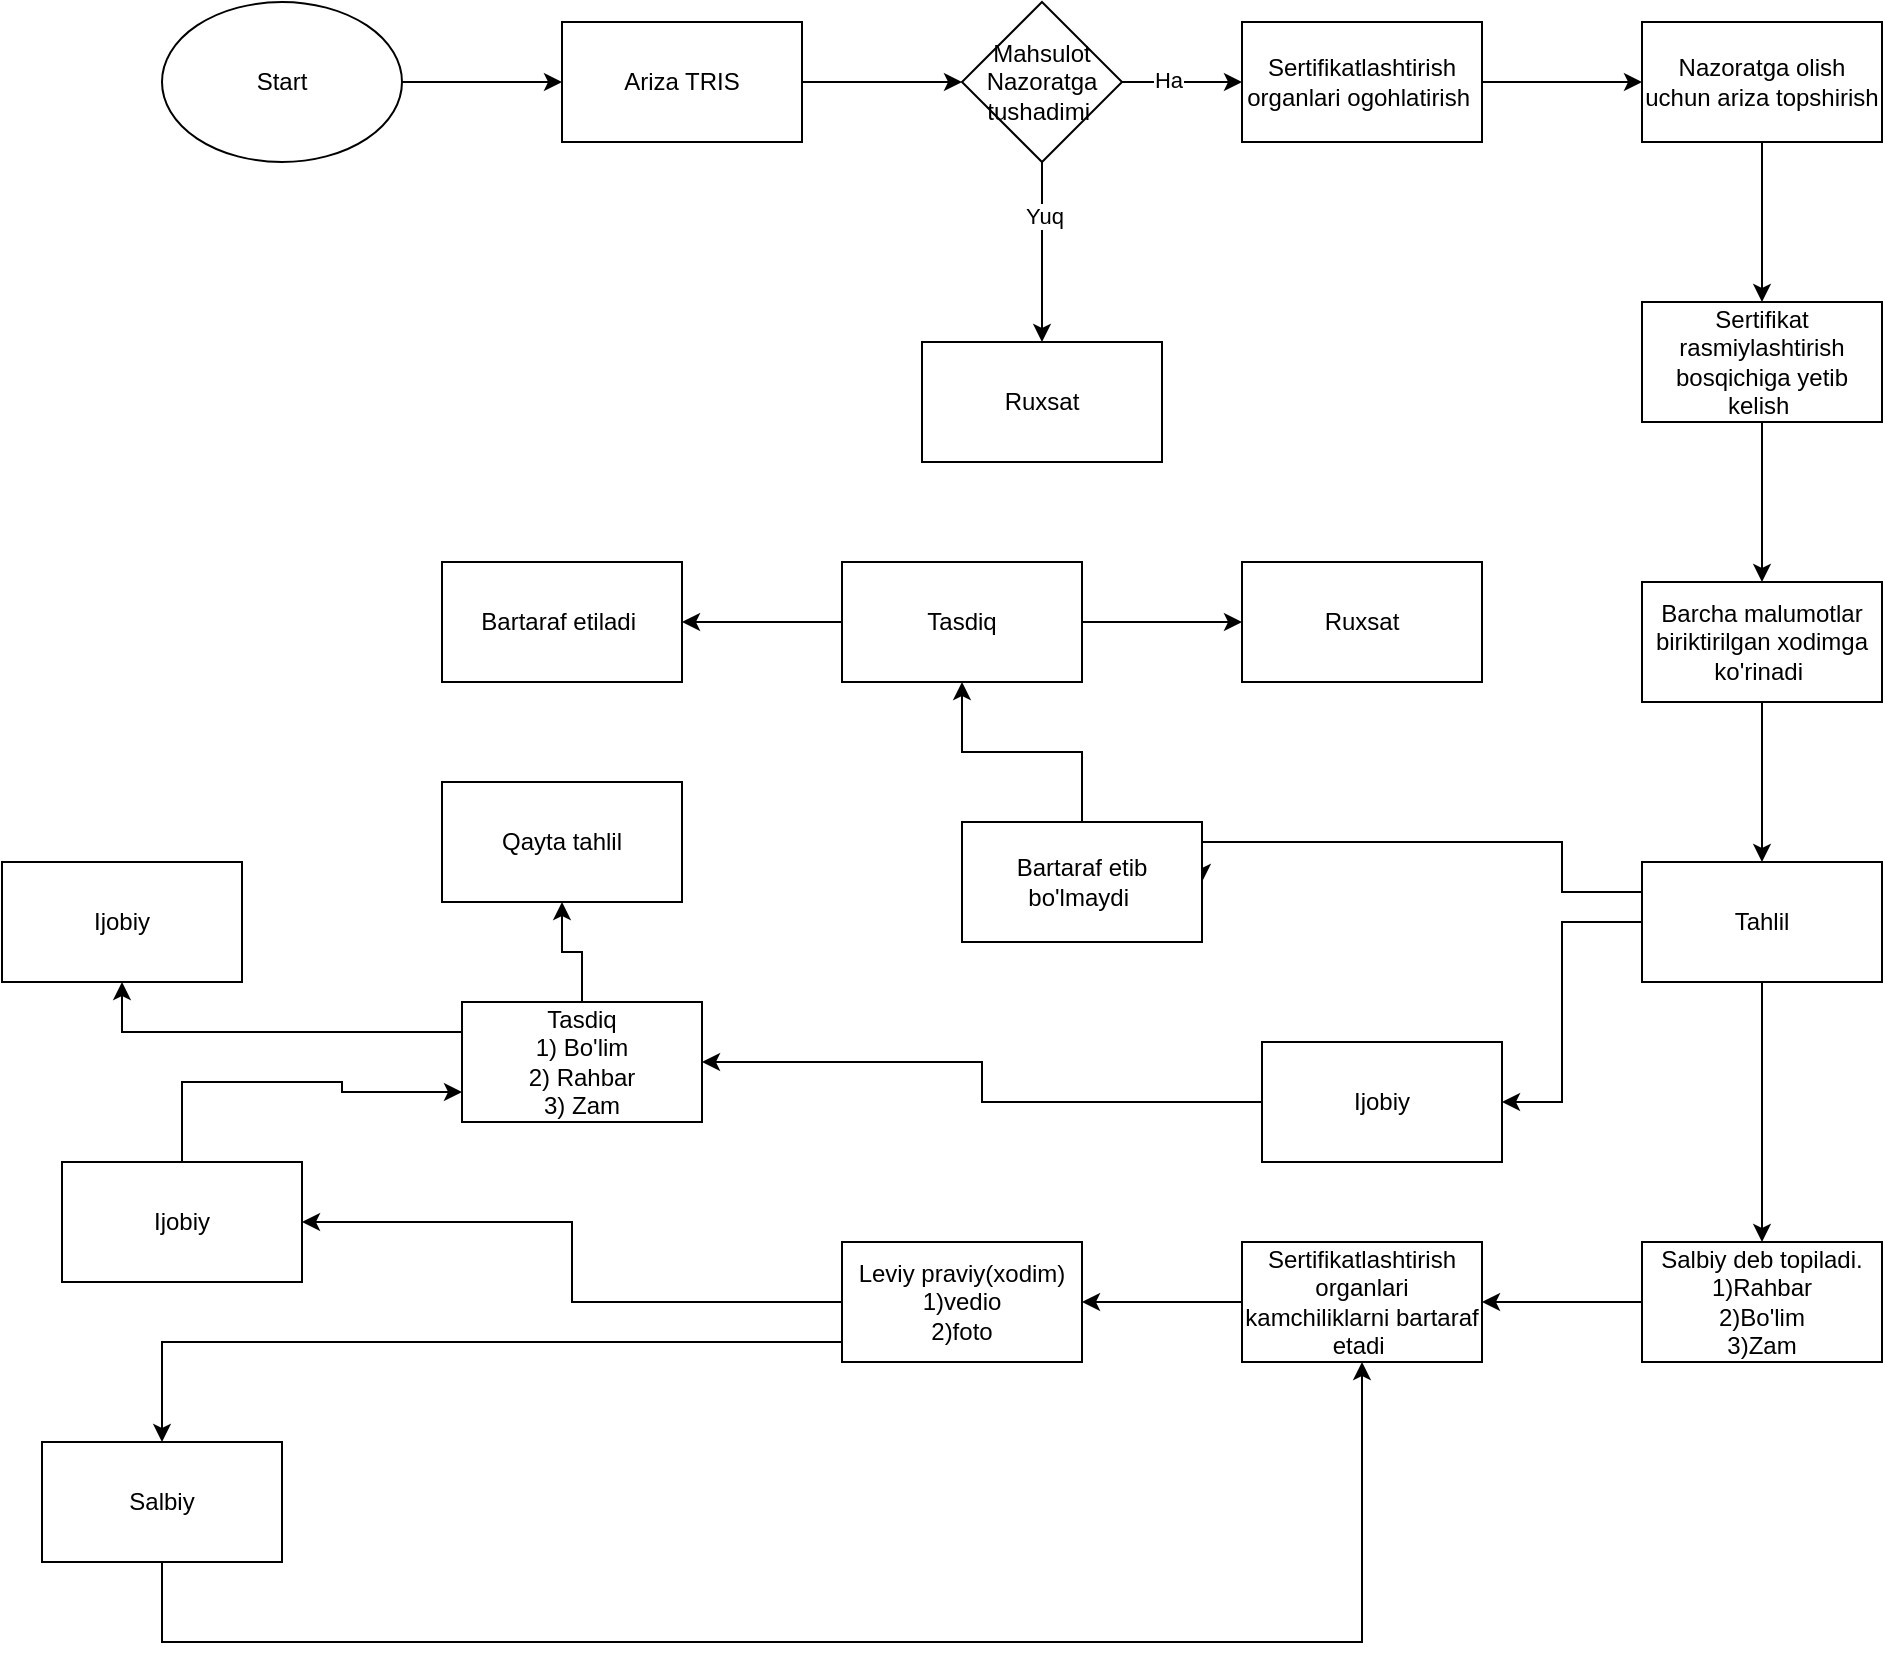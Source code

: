 <mxfile version="26.0.16">
  <diagram name="Page-1" id="hzd-D19eXIjFkVym1N0B">
    <mxGraphModel dx="2270" dy="887" grid="1" gridSize="10" guides="1" tooltips="1" connect="1" arrows="1" fold="1" page="1" pageScale="1" pageWidth="583" pageHeight="827" math="0" shadow="0">
      <root>
        <mxCell id="0" />
        <mxCell id="1" parent="0" />
        <mxCell id="1Q9HpyoO4BaZ_d1kJ7cU-3" value="" style="edgeStyle=orthogonalEdgeStyle;rounded=0;orthogonalLoop=1;jettySize=auto;html=1;" edge="1" parent="1" source="1Q9HpyoO4BaZ_d1kJ7cU-1" target="1Q9HpyoO4BaZ_d1kJ7cU-2">
          <mxGeometry relative="1" as="geometry" />
        </mxCell>
        <mxCell id="1Q9HpyoO4BaZ_d1kJ7cU-1" value="Start" style="ellipse;whiteSpace=wrap;html=1;" vertex="1" parent="1">
          <mxGeometry x="70" y="120" width="120" height="80" as="geometry" />
        </mxCell>
        <mxCell id="1Q9HpyoO4BaZ_d1kJ7cU-5" value="" style="edgeStyle=orthogonalEdgeStyle;rounded=0;orthogonalLoop=1;jettySize=auto;html=1;entryX=0;entryY=0.5;entryDx=0;entryDy=0;" edge="1" parent="1" source="1Q9HpyoO4BaZ_d1kJ7cU-2" target="1Q9HpyoO4BaZ_d1kJ7cU-6">
          <mxGeometry relative="1" as="geometry">
            <mxPoint x="470" y="160" as="targetPoint" />
          </mxGeometry>
        </mxCell>
        <mxCell id="1Q9HpyoO4BaZ_d1kJ7cU-2" value="Ariza TRIS" style="whiteSpace=wrap;html=1;" vertex="1" parent="1">
          <mxGeometry x="270" y="130" width="120" height="60" as="geometry" />
        </mxCell>
        <mxCell id="1Q9HpyoO4BaZ_d1kJ7cU-9" value="" style="edgeStyle=orthogonalEdgeStyle;rounded=0;orthogonalLoop=1;jettySize=auto;html=1;" edge="1" parent="1" source="1Q9HpyoO4BaZ_d1kJ7cU-6" target="1Q9HpyoO4BaZ_d1kJ7cU-8">
          <mxGeometry relative="1" as="geometry" />
        </mxCell>
        <mxCell id="1Q9HpyoO4BaZ_d1kJ7cU-10" value="Yuq" style="edgeLabel;html=1;align=center;verticalAlign=middle;resizable=0;points=[];" vertex="1" connectable="0" parent="1Q9HpyoO4BaZ_d1kJ7cU-9">
          <mxGeometry x="-0.413" y="1" relative="1" as="geometry">
            <mxPoint as="offset" />
          </mxGeometry>
        </mxCell>
        <mxCell id="1Q9HpyoO4BaZ_d1kJ7cU-12" value="" style="edgeStyle=orthogonalEdgeStyle;rounded=0;orthogonalLoop=1;jettySize=auto;html=1;" edge="1" parent="1" source="1Q9HpyoO4BaZ_d1kJ7cU-6" target="1Q9HpyoO4BaZ_d1kJ7cU-11">
          <mxGeometry relative="1" as="geometry" />
        </mxCell>
        <mxCell id="1Q9HpyoO4BaZ_d1kJ7cU-13" value="Ha" style="edgeLabel;html=1;align=center;verticalAlign=middle;resizable=0;points=[];" vertex="1" connectable="0" parent="1Q9HpyoO4BaZ_d1kJ7cU-12">
          <mxGeometry x="-0.253" y="1" relative="1" as="geometry">
            <mxPoint as="offset" />
          </mxGeometry>
        </mxCell>
        <mxCell id="1Q9HpyoO4BaZ_d1kJ7cU-6" value="Mahsulot Nazoratga tushadimi&amp;nbsp;" style="rhombus;whiteSpace=wrap;html=1;" vertex="1" parent="1">
          <mxGeometry x="470" y="120" width="80" height="80" as="geometry" />
        </mxCell>
        <mxCell id="1Q9HpyoO4BaZ_d1kJ7cU-8" value="Ruxsat" style="whiteSpace=wrap;html=1;" vertex="1" parent="1">
          <mxGeometry x="450" y="290" width="120" height="60" as="geometry" />
        </mxCell>
        <mxCell id="1Q9HpyoO4BaZ_d1kJ7cU-15" value="" style="edgeStyle=orthogonalEdgeStyle;rounded=0;orthogonalLoop=1;jettySize=auto;html=1;" edge="1" parent="1" source="1Q9HpyoO4BaZ_d1kJ7cU-11" target="1Q9HpyoO4BaZ_d1kJ7cU-14">
          <mxGeometry relative="1" as="geometry" />
        </mxCell>
        <mxCell id="1Q9HpyoO4BaZ_d1kJ7cU-11" value="Sertifikatlashtirish organlari ogohlatirish&lt;span style=&quot;background-color: transparent; color: light-dark(rgb(0, 0, 0), rgb(255, 255, 255));&quot;&gt;&amp;nbsp;&lt;/span&gt;" style="whiteSpace=wrap;html=1;" vertex="1" parent="1">
          <mxGeometry x="610" y="130" width="120" height="60" as="geometry" />
        </mxCell>
        <mxCell id="1Q9HpyoO4BaZ_d1kJ7cU-17" value="" style="edgeStyle=orthogonalEdgeStyle;rounded=0;orthogonalLoop=1;jettySize=auto;html=1;" edge="1" parent="1" source="1Q9HpyoO4BaZ_d1kJ7cU-14" target="1Q9HpyoO4BaZ_d1kJ7cU-16">
          <mxGeometry relative="1" as="geometry" />
        </mxCell>
        <mxCell id="1Q9HpyoO4BaZ_d1kJ7cU-14" value="Nazoratga olish uchun ariza topshirish" style="whiteSpace=wrap;html=1;" vertex="1" parent="1">
          <mxGeometry x="810" y="130" width="120" height="60" as="geometry" />
        </mxCell>
        <mxCell id="1Q9HpyoO4BaZ_d1kJ7cU-19" value="" style="edgeStyle=orthogonalEdgeStyle;rounded=0;orthogonalLoop=1;jettySize=auto;html=1;" edge="1" parent="1" source="1Q9HpyoO4BaZ_d1kJ7cU-16" target="1Q9HpyoO4BaZ_d1kJ7cU-18">
          <mxGeometry relative="1" as="geometry" />
        </mxCell>
        <mxCell id="1Q9HpyoO4BaZ_d1kJ7cU-16" value="Sertifikat rasmiylashtirish bosqichiga yetib kelish&amp;nbsp;" style="whiteSpace=wrap;html=1;" vertex="1" parent="1">
          <mxGeometry x="810" y="270" width="120" height="60" as="geometry" />
        </mxCell>
        <mxCell id="1Q9HpyoO4BaZ_d1kJ7cU-21" value="" style="edgeStyle=orthogonalEdgeStyle;rounded=0;orthogonalLoop=1;jettySize=auto;html=1;" edge="1" parent="1" source="1Q9HpyoO4BaZ_d1kJ7cU-18" target="1Q9HpyoO4BaZ_d1kJ7cU-20">
          <mxGeometry relative="1" as="geometry" />
        </mxCell>
        <mxCell id="1Q9HpyoO4BaZ_d1kJ7cU-18" value="Barcha malumotlar biriktirilgan xodimga ko&#39;rinadi&amp;nbsp;" style="whiteSpace=wrap;html=1;" vertex="1" parent="1">
          <mxGeometry x="810" y="410" width="120" height="60" as="geometry" />
        </mxCell>
        <mxCell id="1Q9HpyoO4BaZ_d1kJ7cU-23" value="" style="edgeStyle=orthogonalEdgeStyle;rounded=0;orthogonalLoop=1;jettySize=auto;html=1;" edge="1" parent="1" source="1Q9HpyoO4BaZ_d1kJ7cU-20" target="1Q9HpyoO4BaZ_d1kJ7cU-22">
          <mxGeometry relative="1" as="geometry" />
        </mxCell>
        <mxCell id="1Q9HpyoO4BaZ_d1kJ7cU-25" value="" style="edgeStyle=orthogonalEdgeStyle;rounded=0;orthogonalLoop=1;jettySize=auto;html=1;" edge="1" parent="1" source="1Q9HpyoO4BaZ_d1kJ7cU-20" target="1Q9HpyoO4BaZ_d1kJ7cU-24">
          <mxGeometry relative="1" as="geometry">
            <Array as="points">
              <mxPoint x="770" y="580" />
              <mxPoint x="770" y="670" />
            </Array>
          </mxGeometry>
        </mxCell>
        <mxCell id="1Q9HpyoO4BaZ_d1kJ7cU-26" style="edgeStyle=orthogonalEdgeStyle;rounded=0;orthogonalLoop=1;jettySize=auto;html=1;exitX=0;exitY=0.25;exitDx=0;exitDy=0;entryX=1;entryY=0.5;entryDx=0;entryDy=0;" edge="1" parent="1" source="1Q9HpyoO4BaZ_d1kJ7cU-20" target="1Q9HpyoO4BaZ_d1kJ7cU-27">
          <mxGeometry relative="1" as="geometry">
            <mxPoint x="730" y="500" as="targetPoint" />
            <Array as="points">
              <mxPoint x="770" y="565" />
              <mxPoint x="770" y="540" />
            </Array>
          </mxGeometry>
        </mxCell>
        <mxCell id="1Q9HpyoO4BaZ_d1kJ7cU-20" value="Tahlil" style="whiteSpace=wrap;html=1;" vertex="1" parent="1">
          <mxGeometry x="810" y="550" width="120" height="60" as="geometry" />
        </mxCell>
        <mxCell id="1Q9HpyoO4BaZ_d1kJ7cU-40" value="" style="edgeStyle=orthogonalEdgeStyle;rounded=0;orthogonalLoop=1;jettySize=auto;html=1;" edge="1" parent="1" source="1Q9HpyoO4BaZ_d1kJ7cU-22" target="1Q9HpyoO4BaZ_d1kJ7cU-39">
          <mxGeometry relative="1" as="geometry" />
        </mxCell>
        <mxCell id="1Q9HpyoO4BaZ_d1kJ7cU-22" value="Salbiy deb topiladi.&lt;div&gt;1)Rahbar&lt;/div&gt;&lt;div&gt;2)Bo&#39;lim&lt;/div&gt;&lt;div&gt;&lt;span style=&quot;background-color: transparent; color: light-dark(rgb(0, 0, 0), rgb(255, 255, 255));&quot;&gt;3)Zam&lt;/span&gt;&lt;/div&gt;" style="whiteSpace=wrap;html=1;" vertex="1" parent="1">
          <mxGeometry x="810" y="740" width="120" height="60" as="geometry" />
        </mxCell>
        <mxCell id="1Q9HpyoO4BaZ_d1kJ7cU-36" value="" style="edgeStyle=orthogonalEdgeStyle;rounded=0;orthogonalLoop=1;jettySize=auto;html=1;" edge="1" parent="1" source="1Q9HpyoO4BaZ_d1kJ7cU-24" target="1Q9HpyoO4BaZ_d1kJ7cU-35">
          <mxGeometry relative="1" as="geometry" />
        </mxCell>
        <mxCell id="1Q9HpyoO4BaZ_d1kJ7cU-24" value="Ijobiy" style="whiteSpace=wrap;html=1;" vertex="1" parent="1">
          <mxGeometry x="620" y="640" width="120" height="60" as="geometry" />
        </mxCell>
        <mxCell id="1Q9HpyoO4BaZ_d1kJ7cU-29" value="" style="edgeStyle=orthogonalEdgeStyle;rounded=0;orthogonalLoop=1;jettySize=auto;html=1;" edge="1" parent="1" source="1Q9HpyoO4BaZ_d1kJ7cU-27" target="1Q9HpyoO4BaZ_d1kJ7cU-28">
          <mxGeometry relative="1" as="geometry" />
        </mxCell>
        <mxCell id="1Q9HpyoO4BaZ_d1kJ7cU-27" value="Bartaraf etib bo&#39;lmaydi&amp;nbsp;" style="rounded=0;whiteSpace=wrap;html=1;" vertex="1" parent="1">
          <mxGeometry x="470" y="530" width="120" height="60" as="geometry" />
        </mxCell>
        <mxCell id="1Q9HpyoO4BaZ_d1kJ7cU-31" value="" style="edgeStyle=orthogonalEdgeStyle;rounded=0;orthogonalLoop=1;jettySize=auto;html=1;" edge="1" parent="1" source="1Q9HpyoO4BaZ_d1kJ7cU-28" target="1Q9HpyoO4BaZ_d1kJ7cU-30">
          <mxGeometry relative="1" as="geometry" />
        </mxCell>
        <mxCell id="1Q9HpyoO4BaZ_d1kJ7cU-34" value="" style="edgeStyle=orthogonalEdgeStyle;rounded=0;orthogonalLoop=1;jettySize=auto;html=1;" edge="1" parent="1" source="1Q9HpyoO4BaZ_d1kJ7cU-28" target="1Q9HpyoO4BaZ_d1kJ7cU-33">
          <mxGeometry relative="1" as="geometry" />
        </mxCell>
        <mxCell id="1Q9HpyoO4BaZ_d1kJ7cU-28" value="Tasdiq" style="whiteSpace=wrap;html=1;rounded=0;" vertex="1" parent="1">
          <mxGeometry x="410" y="400" width="120" height="60" as="geometry" />
        </mxCell>
        <mxCell id="1Q9HpyoO4BaZ_d1kJ7cU-30" value="Ruxsat" style="whiteSpace=wrap;html=1;rounded=0;" vertex="1" parent="1">
          <mxGeometry x="610" y="400" width="120" height="60" as="geometry" />
        </mxCell>
        <mxCell id="1Q9HpyoO4BaZ_d1kJ7cU-33" value="Bartaraf etiladi&amp;nbsp;" style="whiteSpace=wrap;html=1;rounded=0;" vertex="1" parent="1">
          <mxGeometry x="210" y="400" width="120" height="60" as="geometry" />
        </mxCell>
        <mxCell id="1Q9HpyoO4BaZ_d1kJ7cU-51" style="edgeStyle=orthogonalEdgeStyle;rounded=0;orthogonalLoop=1;jettySize=auto;html=1;exitX=0;exitY=0.25;exitDx=0;exitDy=0;entryX=0.5;entryY=1;entryDx=0;entryDy=0;" edge="1" parent="1" source="1Q9HpyoO4BaZ_d1kJ7cU-35" target="1Q9HpyoO4BaZ_d1kJ7cU-52">
          <mxGeometry relative="1" as="geometry">
            <mxPoint x="280" y="620" as="targetPoint" />
          </mxGeometry>
        </mxCell>
        <mxCell id="1Q9HpyoO4BaZ_d1kJ7cU-55" value="" style="edgeStyle=orthogonalEdgeStyle;rounded=0;orthogonalLoop=1;jettySize=auto;html=1;" edge="1" parent="1" source="1Q9HpyoO4BaZ_d1kJ7cU-35" target="1Q9HpyoO4BaZ_d1kJ7cU-54">
          <mxGeometry relative="1" as="geometry" />
        </mxCell>
        <mxCell id="1Q9HpyoO4BaZ_d1kJ7cU-35" value="Tasdiq&lt;div&gt;1) Bo&#39;lim&lt;/div&gt;&lt;div&gt;2) Rahbar&lt;/div&gt;&lt;div&gt;3) Zam&lt;/div&gt;" style="whiteSpace=wrap;html=1;" vertex="1" parent="1">
          <mxGeometry x="220" y="620" width="120" height="60" as="geometry" />
        </mxCell>
        <mxCell id="1Q9HpyoO4BaZ_d1kJ7cU-42" value="" style="edgeStyle=orthogonalEdgeStyle;rounded=0;orthogonalLoop=1;jettySize=auto;html=1;" edge="1" parent="1" source="1Q9HpyoO4BaZ_d1kJ7cU-39" target="1Q9HpyoO4BaZ_d1kJ7cU-41">
          <mxGeometry relative="1" as="geometry" />
        </mxCell>
        <mxCell id="1Q9HpyoO4BaZ_d1kJ7cU-39" value="Sertifikatlashtirish organlari kamchiliklarni bartaraf etadi&amp;nbsp;" style="whiteSpace=wrap;html=1;" vertex="1" parent="1">
          <mxGeometry x="610" y="740" width="120" height="60" as="geometry" />
        </mxCell>
        <mxCell id="1Q9HpyoO4BaZ_d1kJ7cU-44" value="" style="edgeStyle=orthogonalEdgeStyle;rounded=0;orthogonalLoop=1;jettySize=auto;html=1;" edge="1" parent="1" source="1Q9HpyoO4BaZ_d1kJ7cU-41" target="1Q9HpyoO4BaZ_d1kJ7cU-43">
          <mxGeometry relative="1" as="geometry">
            <Array as="points">
              <mxPoint x="70" y="790" />
            </Array>
          </mxGeometry>
        </mxCell>
        <mxCell id="1Q9HpyoO4BaZ_d1kJ7cU-47" style="edgeStyle=orthogonalEdgeStyle;rounded=0;orthogonalLoop=1;jettySize=auto;html=1;entryX=1;entryY=0.5;entryDx=0;entryDy=0;" edge="1" parent="1" source="1Q9HpyoO4BaZ_d1kJ7cU-41" target="1Q9HpyoO4BaZ_d1kJ7cU-48">
          <mxGeometry relative="1" as="geometry">
            <mxPoint x="340" y="740" as="targetPoint" />
          </mxGeometry>
        </mxCell>
        <mxCell id="1Q9HpyoO4BaZ_d1kJ7cU-41" value="Leviy praviy(xodim)&lt;div&gt;1)vedio&lt;/div&gt;&lt;div&gt;&lt;span style=&quot;background-color: transparent; color: light-dark(rgb(0, 0, 0), rgb(255, 255, 255));&quot;&gt;2)foto&lt;/span&gt;&lt;/div&gt;" style="whiteSpace=wrap;html=1;" vertex="1" parent="1">
          <mxGeometry x="410" y="740" width="120" height="60" as="geometry" />
        </mxCell>
        <mxCell id="1Q9HpyoO4BaZ_d1kJ7cU-43" value="Salbiy" style="whiteSpace=wrap;html=1;" vertex="1" parent="1">
          <mxGeometry x="10" y="840" width="120" height="60" as="geometry" />
        </mxCell>
        <mxCell id="1Q9HpyoO4BaZ_d1kJ7cU-46" style="edgeStyle=orthogonalEdgeStyle;rounded=0;orthogonalLoop=1;jettySize=auto;html=1;exitX=0.5;exitY=1;exitDx=0;exitDy=0;" edge="1" parent="1" source="1Q9HpyoO4BaZ_d1kJ7cU-43" target="1Q9HpyoO4BaZ_d1kJ7cU-39">
          <mxGeometry relative="1" as="geometry">
            <mxPoint x="90" y="951" as="sourcePoint" />
            <mxPoint x="696.13" y="900.0" as="targetPoint" />
            <Array as="points">
              <mxPoint x="70" y="940" />
              <mxPoint x="670" y="940" />
            </Array>
          </mxGeometry>
        </mxCell>
        <mxCell id="1Q9HpyoO4BaZ_d1kJ7cU-50" style="edgeStyle=orthogonalEdgeStyle;rounded=0;orthogonalLoop=1;jettySize=auto;html=1;entryX=0;entryY=0.75;entryDx=0;entryDy=0;" edge="1" parent="1" source="1Q9HpyoO4BaZ_d1kJ7cU-48" target="1Q9HpyoO4BaZ_d1kJ7cU-35">
          <mxGeometry relative="1" as="geometry">
            <mxPoint x="420" y="670" as="targetPoint" />
            <Array as="points">
              <mxPoint x="80" y="660" />
              <mxPoint x="160" y="660" />
              <mxPoint x="160" y="665" />
            </Array>
          </mxGeometry>
        </mxCell>
        <mxCell id="1Q9HpyoO4BaZ_d1kJ7cU-48" value="Ijobiy" style="rounded=0;whiteSpace=wrap;html=1;" vertex="1" parent="1">
          <mxGeometry x="20" y="700" width="120" height="60" as="geometry" />
        </mxCell>
        <mxCell id="1Q9HpyoO4BaZ_d1kJ7cU-52" value="Ijobiy" style="rounded=0;whiteSpace=wrap;html=1;" vertex="1" parent="1">
          <mxGeometry x="-10" y="550" width="120" height="60" as="geometry" />
        </mxCell>
        <mxCell id="1Q9HpyoO4BaZ_d1kJ7cU-54" value="Qayta tahlil" style="whiteSpace=wrap;html=1;" vertex="1" parent="1">
          <mxGeometry x="210" y="510" width="120" height="60" as="geometry" />
        </mxCell>
      </root>
    </mxGraphModel>
  </diagram>
</mxfile>
